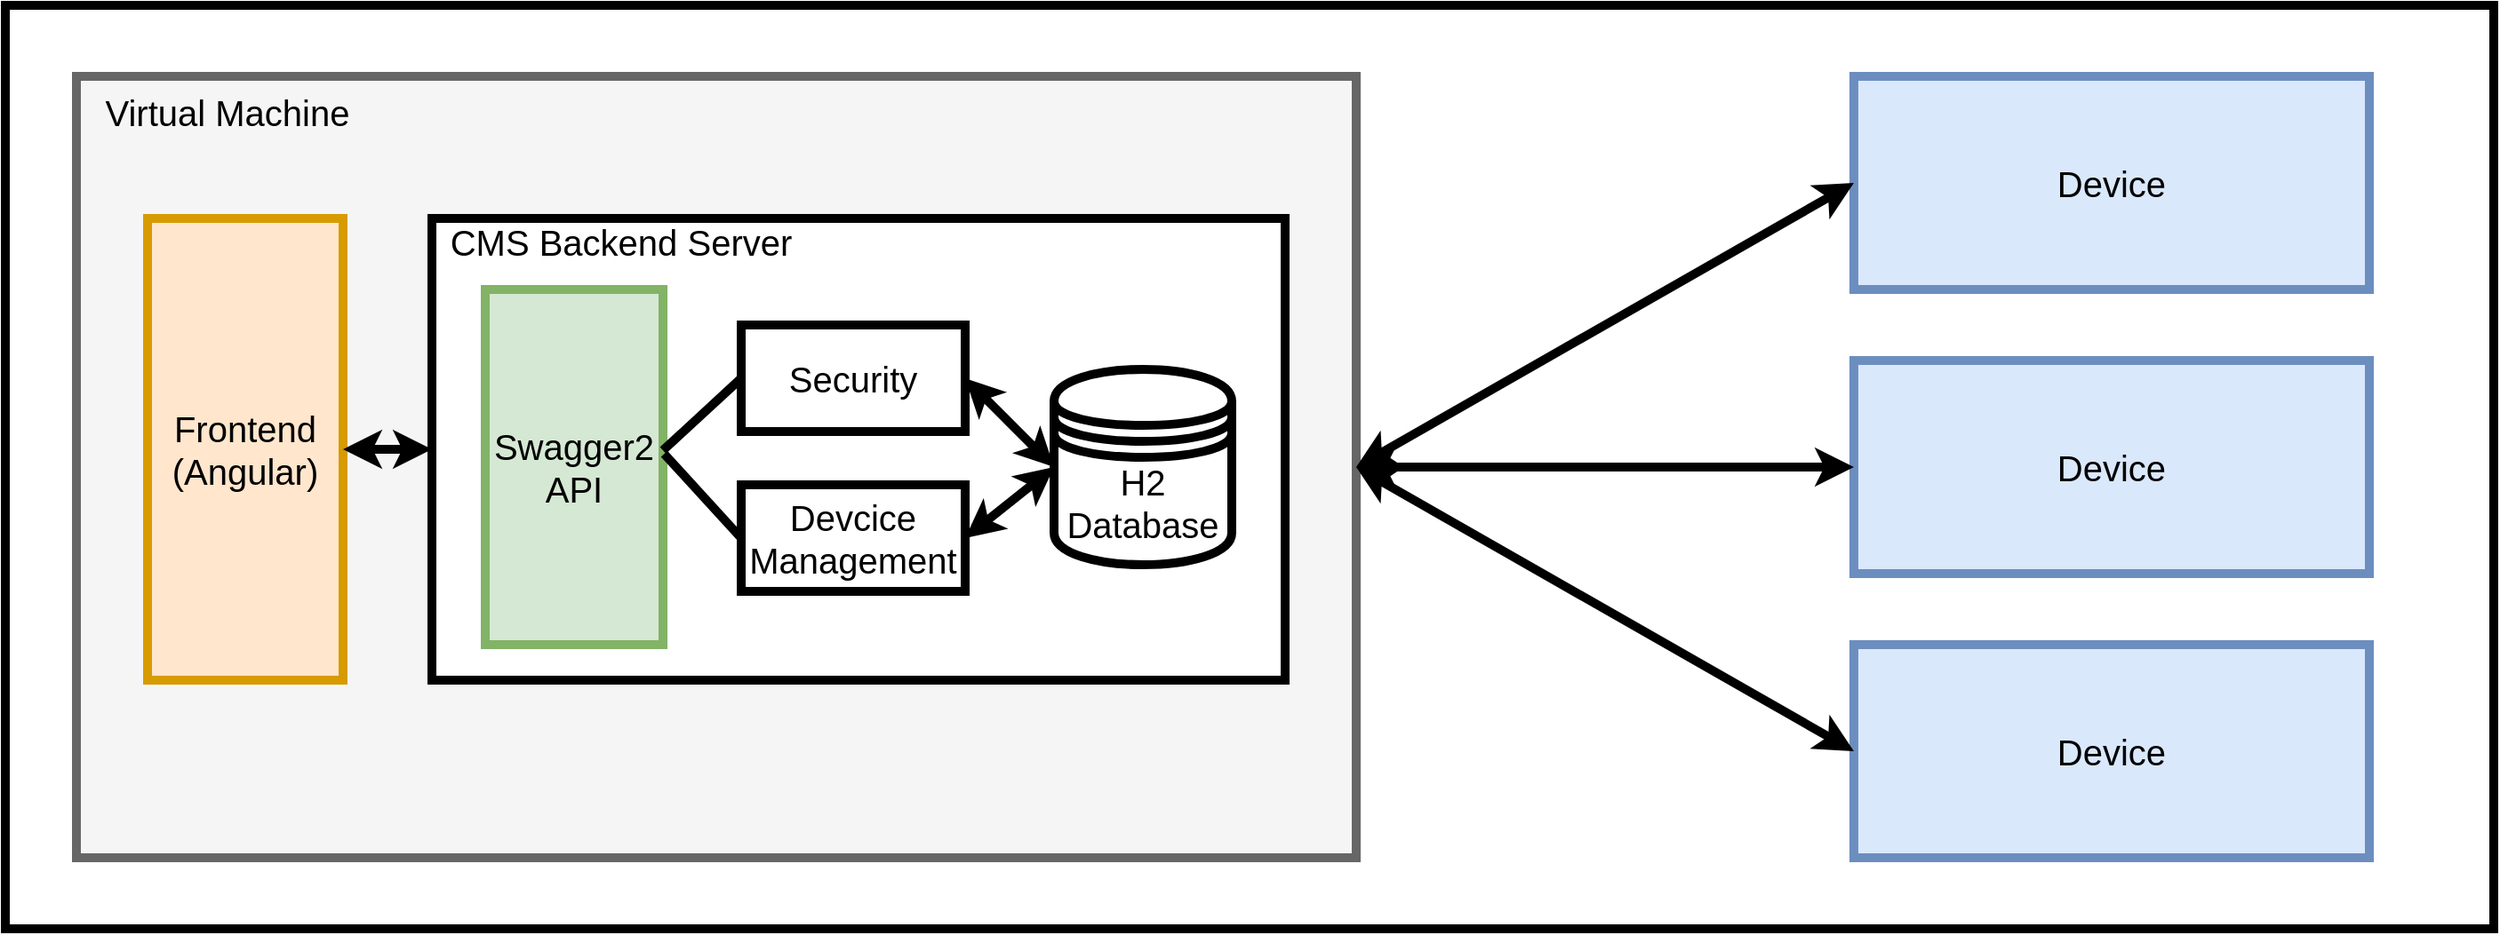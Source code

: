<mxfile version="14.5.1" type="device"><diagram id="_TNDbTMku3XKnlv4iMoc" name="Page-1"><mxGraphModel dx="1731" dy="1711" grid="1" gridSize="10" guides="1" tooltips="1" connect="1" arrows="1" fold="1" page="1" pageScale="1" pageWidth="827" pageHeight="1169" math="0" shadow="0"><root><mxCell id="0"/><mxCell id="1" parent="0"/><mxCell id="8Y8cidymUd5ulU3UPFjU-24" value="" style="rounded=0;whiteSpace=wrap;html=1;strokeWidth=5;gradientColor=none;" vertex="1" parent="1"><mxGeometry width="1400" height="520" as="geometry"/></mxCell><mxCell id="8Y8cidymUd5ulU3UPFjU-1" value="" style="rounded=0;whiteSpace=wrap;html=1;strokeWidth=5;fillColor=#f5f5f5;strokeColor=#666666;fontColor=#333333;" vertex="1" parent="1"><mxGeometry x="40" y="40" width="720" height="440" as="geometry"/></mxCell><mxCell id="8Y8cidymUd5ulU3UPFjU-2" value="&lt;font style=&quot;font-size: 20px&quot;&gt;Frontend&lt;br&gt;(Angular)&lt;/font&gt;" style="rounded=0;whiteSpace=wrap;html=1;fillColor=#ffe6cc;strokeColor=#d79b00;strokeWidth=5;" vertex="1" parent="1"><mxGeometry x="80" y="120" width="110" height="260" as="geometry"/></mxCell><mxCell id="8Y8cidymUd5ulU3UPFjU-3" value="&lt;font style=&quot;font-size: 20px&quot;&gt;Virtual Machine&lt;/font&gt;" style="text;html=1;strokeColor=none;fillColor=none;align=center;verticalAlign=middle;whiteSpace=wrap;rounded=0;" vertex="1" parent="1"><mxGeometry x="50" y="50" width="150" height="20" as="geometry"/></mxCell><mxCell id="8Y8cidymUd5ulU3UPFjU-4" value="" style="rounded=0;whiteSpace=wrap;html=1;strokeWidth=5;gradientColor=none;" vertex="1" parent="1"><mxGeometry x="240" y="120" width="480" height="260" as="geometry"/></mxCell><mxCell id="8Y8cidymUd5ulU3UPFjU-5" value="&lt;font style=&quot;font-size: 20px&quot;&gt;CMS Backend Server&lt;/font&gt;" style="text;html=1;strokeColor=none;fillColor=none;align=center;verticalAlign=middle;whiteSpace=wrap;rounded=0;" vertex="1" parent="1"><mxGeometry x="243" y="123" width="207" height="20" as="geometry"/></mxCell><mxCell id="8Y8cidymUd5ulU3UPFjU-6" value="&lt;font style=&quot;font-size: 20px&quot;&gt;Swagger2&lt;br&gt;API&lt;/font&gt;" style="rounded=0;whiteSpace=wrap;html=1;strokeWidth=5;fillColor=#d5e8d4;strokeColor=#82b366;" vertex="1" parent="1"><mxGeometry x="270" y="160" width="100" height="200" as="geometry"/></mxCell><mxCell id="8Y8cidymUd5ulU3UPFjU-7" value="&lt;font style=&quot;font-size: 20px&quot;&gt;H2&lt;br&gt;Database&lt;/font&gt;" style="shape=datastore;whiteSpace=wrap;html=1;strokeWidth=5;gradientColor=none;" vertex="1" parent="1"><mxGeometry x="590" y="205" width="100" height="110" as="geometry"/></mxCell><mxCell id="8Y8cidymUd5ulU3UPFjU-8" value="&lt;font style=&quot;font-size: 20px&quot;&gt;Security&lt;/font&gt;" style="rounded=0;whiteSpace=wrap;html=1;strokeWidth=5;gradientColor=none;" vertex="1" parent="1"><mxGeometry x="414" y="180" width="126" height="60" as="geometry"/></mxCell><mxCell id="8Y8cidymUd5ulU3UPFjU-9" value="&lt;font style=&quot;font-size: 20px&quot;&gt;Devcice&lt;br&gt;Management&lt;br&gt;&lt;/font&gt;" style="rounded=0;whiteSpace=wrap;html=1;strokeWidth=5;gradientColor=none;" vertex="1" parent="1"><mxGeometry x="414" y="270" width="126" height="60" as="geometry"/></mxCell><mxCell id="8Y8cidymUd5ulU3UPFjU-10" value="" style="endArrow=classic;startArrow=classic;html=1;exitX=1;exitY=0.5;exitDx=0;exitDy=0;entryX=0;entryY=0.5;entryDx=0;entryDy=0;strokeWidth=5;" edge="1" parent="1" source="8Y8cidymUd5ulU3UPFjU-2" target="8Y8cidymUd5ulU3UPFjU-4"><mxGeometry width="50" height="50" relative="1" as="geometry"><mxPoint x="360" y="190" as="sourcePoint"/><mxPoint x="410" y="140" as="targetPoint"/></mxGeometry></mxCell><mxCell id="8Y8cidymUd5ulU3UPFjU-11" value="" style="endArrow=none;html=1;strokeWidth=5;exitX=1;exitY=0.453;exitDx=0;exitDy=0;exitPerimeter=0;entryX=0;entryY=0.5;entryDx=0;entryDy=0;" edge="1" parent="1" source="8Y8cidymUd5ulU3UPFjU-6" target="8Y8cidymUd5ulU3UPFjU-8"><mxGeometry width="50" height="50" relative="1" as="geometry"><mxPoint x="360" y="190" as="sourcePoint"/><mxPoint x="410" y="140" as="targetPoint"/></mxGeometry></mxCell><mxCell id="8Y8cidymUd5ulU3UPFjU-12" value="" style="endArrow=none;html=1;strokeWidth=5;exitX=1.007;exitY=0.463;exitDx=0;exitDy=0;exitPerimeter=0;entryX=0;entryY=0.5;entryDx=0;entryDy=0;" edge="1" parent="1" source="8Y8cidymUd5ulU3UPFjU-6" target="8Y8cidymUd5ulU3UPFjU-9"><mxGeometry width="50" height="50" relative="1" as="geometry"><mxPoint x="360" y="190" as="sourcePoint"/><mxPoint x="410" y="140" as="targetPoint"/></mxGeometry></mxCell><mxCell id="8Y8cidymUd5ulU3UPFjU-13" value="" style="endArrow=classic;startArrow=classic;html=1;strokeWidth=5;exitX=1;exitY=0.5;exitDx=0;exitDy=0;entryX=0;entryY=0.5;entryDx=0;entryDy=0;" edge="1" parent="1" source="8Y8cidymUd5ulU3UPFjU-8" target="8Y8cidymUd5ulU3UPFjU-7"><mxGeometry width="50" height="50" relative="1" as="geometry"><mxPoint x="360" y="190" as="sourcePoint"/><mxPoint x="410" y="140" as="targetPoint"/></mxGeometry></mxCell><mxCell id="8Y8cidymUd5ulU3UPFjU-14" value="" style="endArrow=classic;startArrow=classic;html=1;strokeWidth=5;exitX=1;exitY=0.5;exitDx=0;exitDy=0;entryX=0;entryY=0.5;entryDx=0;entryDy=0;" edge="1" parent="1" source="8Y8cidymUd5ulU3UPFjU-9" target="8Y8cidymUd5ulU3UPFjU-7"><mxGeometry width="50" height="50" relative="1" as="geometry"><mxPoint x="360" y="190" as="sourcePoint"/><mxPoint x="410" y="140" as="targetPoint"/></mxGeometry></mxCell><mxCell id="8Y8cidymUd5ulU3UPFjU-16" value="&lt;font style=&quot;font-size: 20px&quot;&gt;Device&lt;/font&gt;" style="rounded=0;whiteSpace=wrap;html=1;strokeWidth=5;fillColor=#dae8fc;strokeColor=#6c8ebf;" vertex="1" parent="1"><mxGeometry x="1040" y="360" width="290" height="120" as="geometry"/></mxCell><mxCell id="8Y8cidymUd5ulU3UPFjU-19" value="&lt;font style=&quot;font-size: 20px&quot;&gt;Device&lt;/font&gt;" style="rounded=0;whiteSpace=wrap;html=1;strokeWidth=5;fillColor=#dae8fc;strokeColor=#6c8ebf;" vertex="1" parent="1"><mxGeometry x="1040" y="200" width="290" height="120" as="geometry"/></mxCell><mxCell id="8Y8cidymUd5ulU3UPFjU-20" value="&lt;font style=&quot;font-size: 20px&quot;&gt;Device&lt;/font&gt;" style="rounded=0;whiteSpace=wrap;html=1;strokeWidth=5;fillColor=#dae8fc;strokeColor=#6c8ebf;" vertex="1" parent="1"><mxGeometry x="1040" y="40" width="290" height="120" as="geometry"/></mxCell><mxCell id="8Y8cidymUd5ulU3UPFjU-21" value="" style="endArrow=classic;startArrow=classic;html=1;strokeWidth=5;exitX=1;exitY=0.5;exitDx=0;exitDy=0;entryX=0;entryY=0.5;entryDx=0;entryDy=0;" edge="1" parent="1" source="8Y8cidymUd5ulU3UPFjU-1" target="8Y8cidymUd5ulU3UPFjU-20"><mxGeometry width="50" height="50" relative="1" as="geometry"><mxPoint x="930" y="280" as="sourcePoint"/><mxPoint x="980" y="230" as="targetPoint"/></mxGeometry></mxCell><mxCell id="8Y8cidymUd5ulU3UPFjU-22" value="" style="endArrow=classic;startArrow=classic;html=1;strokeWidth=5;exitX=1;exitY=0.5;exitDx=0;exitDy=0;entryX=0;entryY=0.5;entryDx=0;entryDy=0;" edge="1" parent="1" source="8Y8cidymUd5ulU3UPFjU-1" target="8Y8cidymUd5ulU3UPFjU-19"><mxGeometry width="50" height="50" relative="1" as="geometry"><mxPoint x="770" y="270" as="sourcePoint"/><mxPoint x="1050" y="110" as="targetPoint"/></mxGeometry></mxCell><mxCell id="8Y8cidymUd5ulU3UPFjU-23" value="" style="endArrow=classic;startArrow=classic;html=1;strokeWidth=5;exitX=1;exitY=0.5;exitDx=0;exitDy=0;entryX=0;entryY=0.5;entryDx=0;entryDy=0;" edge="1" parent="1" source="8Y8cidymUd5ulU3UPFjU-1" target="8Y8cidymUd5ulU3UPFjU-16"><mxGeometry width="50" height="50" relative="1" as="geometry"><mxPoint x="780" y="280" as="sourcePoint"/><mxPoint x="1060" y="120" as="targetPoint"/></mxGeometry></mxCell></root></mxGraphModel></diagram></mxfile>
